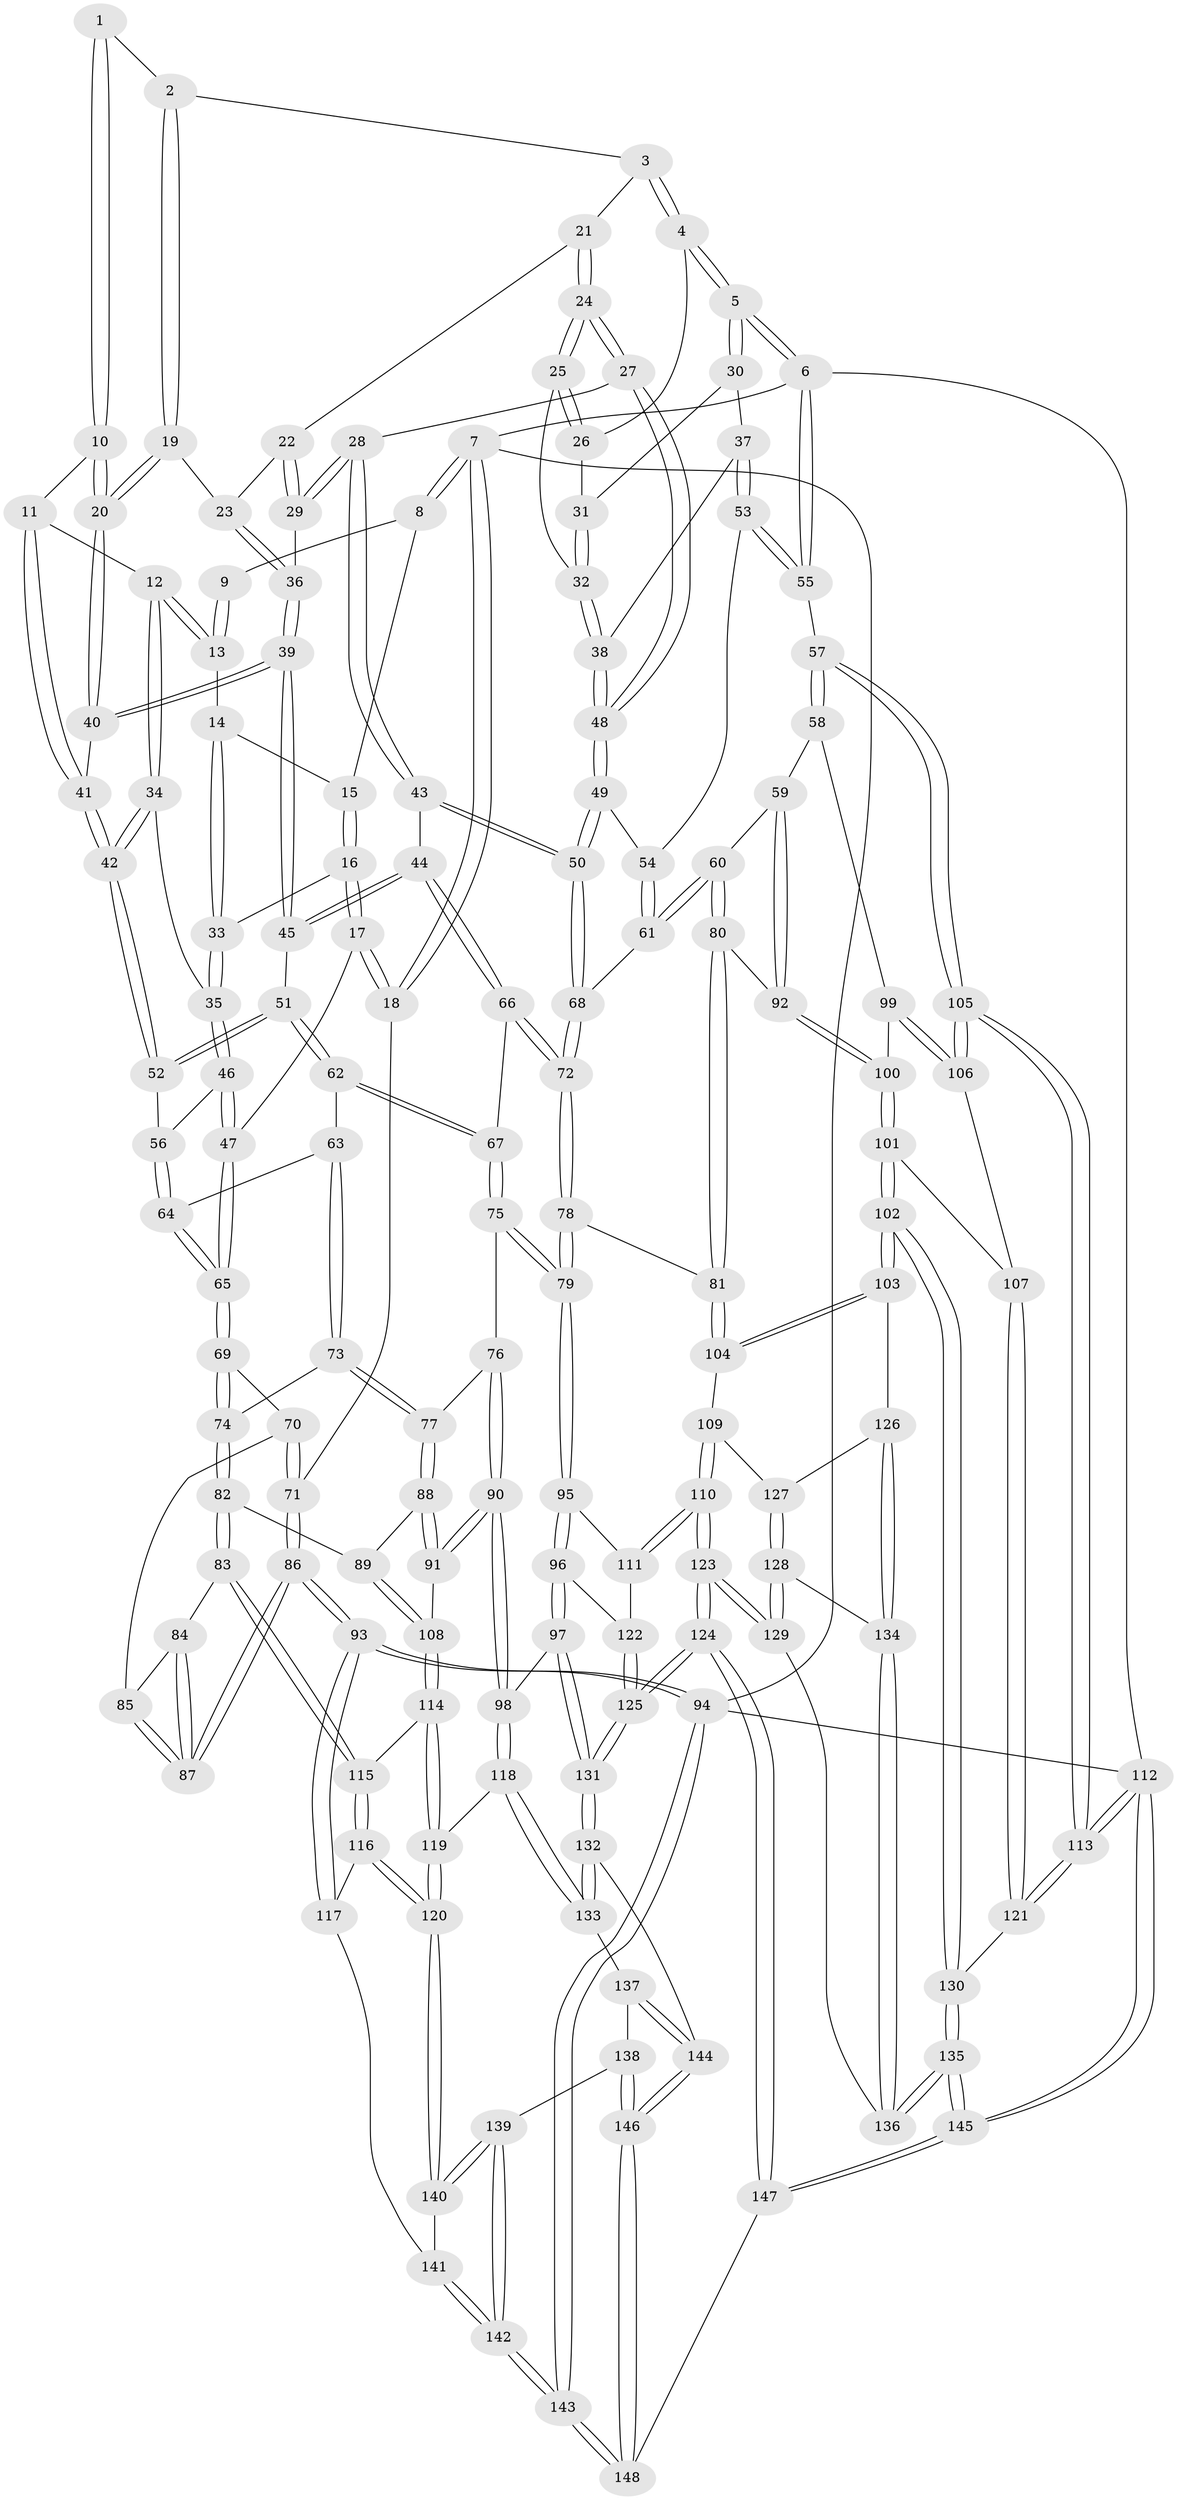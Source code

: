 // Generated by graph-tools (version 1.1) at 2025/51/03/09/25 03:51:03]
// undirected, 148 vertices, 367 edges
graph export_dot {
graph [start="1"]
  node [color=gray90,style=filled];
  1 [pos="+0.36499021548795735+0"];
  2 [pos="+0.6315644660699872+0"];
  3 [pos="+0.655832684880844+0"];
  4 [pos="+0.9756576298812778+0"];
  5 [pos="+1+0"];
  6 [pos="+1+0"];
  7 [pos="+0+0"];
  8 [pos="+0+0"];
  9 [pos="+0.23819476781892476+0"];
  10 [pos="+0.3684928251037724+0.053279764667433546"];
  11 [pos="+0.31193665230992734+0.08865054949663817"];
  12 [pos="+0.28594656664141477+0.09076490048727463"];
  13 [pos="+0.22732888890691375+0.043455404717733334"];
  14 [pos="+0.14970316308054973+0.07380149129523943"];
  15 [pos="+0.043698372201395344+0"];
  16 [pos="+0.056781740017849885+0.12157167371094077"];
  17 [pos="+0+0.16743221065311054"];
  18 [pos="+0+0.19675202359362148"];
  19 [pos="+0.46911217876153755+0.08409642187116864"];
  20 [pos="+0.4507212910110551+0.09517676960405631"];
  21 [pos="+0.6576429253631152+0"];
  22 [pos="+0.588679269608312+0.06663875047446847"];
  23 [pos="+0.5380936193749529+0.10293672808886878"];
  24 [pos="+0.7117456306879774+0.14750005267451988"];
  25 [pos="+0.7336198191697634+0.1382223869036202"];
  26 [pos="+0.8536424522057204+0.05100687199797785"];
  27 [pos="+0.7103884678465658+0.15134071870111002"];
  28 [pos="+0.690080513945207+0.16503725267518765"];
  29 [pos="+0.6107254501405636+0.14030157636447269"];
  30 [pos="+0.9366932589943985+0.12667869876942567"];
  31 [pos="+0.861057640573097+0.0793638436402943"];
  32 [pos="+0.8642752806028717+0.15048171731396195"];
  33 [pos="+0.12783531925158637+0.1125184785751135"];
  34 [pos="+0.2797972720127981+0.10156458825412472"];
  35 [pos="+0.2014513641872464+0.21651379300825707"];
  36 [pos="+0.5669480526651774+0.14746533319486202"];
  37 [pos="+0.924414311238548+0.19573836163721017"];
  38 [pos="+0.8793193421870126+0.18151127687291285"];
  39 [pos="+0.5124473218220467+0.24174753706379432"];
  40 [pos="+0.4498442625927105+0.16939295135303467"];
  41 [pos="+0.3605703612559204+0.20318696769021083"];
  42 [pos="+0.32465099802750935+0.25844241606767737"];
  43 [pos="+0.6347660598477709+0.263776889806418"];
  44 [pos="+0.5577177780431762+0.3015662135384015"];
  45 [pos="+0.5222318515573331+0.27159391198614247"];
  46 [pos="+0.2048594355883585+0.2620072736747887"];
  47 [pos="+0.16845028949677926+0.29636842530367974"];
  48 [pos="+0.7958922830610151+0.2347996602800102"];
  49 [pos="+0.802120566419576+0.30470924298516217"];
  50 [pos="+0.7786155719684038+0.34895520199549757"];
  51 [pos="+0.38071668460271085+0.3111558587287245"];
  52 [pos="+0.3243868539402478+0.2589142098117214"];
  53 [pos="+0.9856785567097257+0.2507210444413986"];
  54 [pos="+0.8995460822758112+0.2883743262638249"];
  55 [pos="+1+0.31792319014043"];
  56 [pos="+0.24794416948741863+0.26678661478618504"];
  57 [pos="+1+0.438010858601456"];
  58 [pos="+1+0.47000943622040897"];
  59 [pos="+1+0.4721477284283698"];
  60 [pos="+0.8920248317003445+0.4676327538950862"];
  61 [pos="+0.8887279241727171+0.4663523840534957"];
  62 [pos="+0.3748986196899661+0.42219800319991835"];
  63 [pos="+0.3540748052065468+0.43294407613415276"];
  64 [pos="+0.2968630462842117+0.3669339736326618"];
  65 [pos="+0.11842715813760127+0.42026644425769977"];
  66 [pos="+0.559024719205519+0.34323722948469376"];
  67 [pos="+0.4613839073613225+0.4470351564984526"];
  68 [pos="+0.7820388119569771+0.43730235718058047"];
  69 [pos="+0.11523679702300828+0.42737795081989266"];
  70 [pos="+0.10932673287215365+0.4281002875445806"];
  71 [pos="+0+0.3779745334683683"];
  72 [pos="+0.6963809586800703+0.4931610984049181"];
  73 [pos="+0.27798289982455465+0.5012114952013595"];
  74 [pos="+0.1475591055685481+0.456818007644533"];
  75 [pos="+0.5037686782004428+0.5601377341944648"];
  76 [pos="+0.4398635921849078+0.5798487862739911"];
  77 [pos="+0.2898111064753654+0.5300302139482815"];
  78 [pos="+0.6755707315522985+0.5414895881546249"];
  79 [pos="+0.5781102450149626+0.6022409986409818"];
  80 [pos="+0.8526717886617485+0.6154086747463898"];
  81 [pos="+0.771499989843606+0.6438537912057195"];
  82 [pos="+0.14002798097079294+0.6623635011213679"];
  83 [pos="+0.11629478998815906+0.683440579497729"];
  84 [pos="+0.08047902439231071+0.6712458020878945"];
  85 [pos="+0.05002240923642733+0.557533702395139"];
  86 [pos="+0+0.6942543511044451"];
  87 [pos="+0+0.6644528281791512"];
  88 [pos="+0.2837323117480506+0.6329908254221858"];
  89 [pos="+0.21858986345899498+0.6620796857998464"];
  90 [pos="+0.35588848958342806+0.7043381989957067"];
  91 [pos="+0.3486307173333432+0.6983531352741816"];
  92 [pos="+0.9013341088416562+0.6468970700273236"];
  93 [pos="+0+0.7878827038429921"];
  94 [pos="+0+1"];
  95 [pos="+0.5698731988628775+0.668362379298349"];
  96 [pos="+0.38730279114662064+0.7551473696521415"];
  97 [pos="+0.38549623770391606+0.7554201151569592"];
  98 [pos="+0.37724960979029915+0.7523811034210418"];
  99 [pos="+0.9577440665143562+0.6743156006129104"];
  100 [pos="+0.9085183610810861+0.6700508806899206"];
  101 [pos="+0.8680731217725871+0.7661634211159847"];
  102 [pos="+0.8423657994896507+0.7852272486261151"];
  103 [pos="+0.8382615372718838+0.7835217010808456"];
  104 [pos="+0.775433462148469+0.6779715122262672"];
  105 [pos="+1+0.7306431027744504"];
  106 [pos="+1+0.7343876616179836"];
  107 [pos="+0.9795695767583683+0.7556056436490123"];
  108 [pos="+0.23205603925414528+0.7354012769930661"];
  109 [pos="+0.6334480711389441+0.7637632351762478"];
  110 [pos="+0.6238726339899676+0.7619385321370507"];
  111 [pos="+0.5986385898080089+0.733106814331426"];
  112 [pos="+1+1"];
  113 [pos="+1+0.9578490591620379"];
  114 [pos="+0.22855941134334506+0.7615156095336975"];
  115 [pos="+0.11743484809644689+0.7091815088408684"];
  116 [pos="+0.10293265093315661+0.7876195235861202"];
  117 [pos="+0.06434943068093175+0.8205629937528326"];
  118 [pos="+0.29349903701537555+0.8166591674277027"];
  119 [pos="+0.24839366882852676+0.8160337014758708"];
  120 [pos="+0.2149239776738492+0.8345470832949772"];
  121 [pos="+0.9691497826320158+0.8646897632900727"];
  122 [pos="+0.5026585933820739+0.8145136017777773"];
  123 [pos="+0.5658850175193583+0.9773718001462076"];
  124 [pos="+0.5373599247222626+1"];
  125 [pos="+0.5264115110279619+0.9958235046991823"];
  126 [pos="+0.7741452713390934+0.8019198975924245"];
  127 [pos="+0.6870481157678139+0.7944590097434209"];
  128 [pos="+0.6939566284389227+0.8669841834602692"];
  129 [pos="+0.6314882474320345+0.9492888939931219"];
  130 [pos="+0.8745968882058405+0.8752920077982891"];
  131 [pos="+0.44199356353035146+0.9309565694375792"];
  132 [pos="+0.3844678430016505+0.9266785575019221"];
  133 [pos="+0.31298320783129613+0.8864234801386808"];
  134 [pos="+0.7378114973053503+0.8786080267936381"];
  135 [pos="+0.8504233662418528+0.9767600844859922"];
  136 [pos="+0.7555486769567029+0.936446001779955"];
  137 [pos="+0.28295571787311125+0.9310987910905094"];
  138 [pos="+0.2306489173091453+0.9482109924417754"];
  139 [pos="+0.2037157235774726+0.9482238631263771"];
  140 [pos="+0.2077048788980842+0.860072818315517"];
  141 [pos="+0.08586799449877541+0.8966565316466493"];
  142 [pos="+0.09468373965503876+1"];
  143 [pos="+0+1"];
  144 [pos="+0.3202427190996398+0.9749320926119511"];
  145 [pos="+0.9610238111437543+1"];
  146 [pos="+0.3137411064085676+1"];
  147 [pos="+0.5337208609184595+1"];
  148 [pos="+0.3579921561822519+1"];
  1 -- 2;
  1 -- 10;
  1 -- 10;
  2 -- 3;
  2 -- 19;
  2 -- 19;
  3 -- 4;
  3 -- 4;
  3 -- 21;
  4 -- 5;
  4 -- 5;
  4 -- 26;
  5 -- 6;
  5 -- 6;
  5 -- 30;
  5 -- 30;
  6 -- 7;
  6 -- 55;
  6 -- 55;
  6 -- 112;
  7 -- 8;
  7 -- 8;
  7 -- 18;
  7 -- 18;
  7 -- 94;
  8 -- 9;
  8 -- 15;
  9 -- 13;
  9 -- 13;
  10 -- 11;
  10 -- 20;
  10 -- 20;
  11 -- 12;
  11 -- 41;
  11 -- 41;
  12 -- 13;
  12 -- 13;
  12 -- 34;
  12 -- 34;
  13 -- 14;
  14 -- 15;
  14 -- 33;
  14 -- 33;
  15 -- 16;
  15 -- 16;
  16 -- 17;
  16 -- 17;
  16 -- 33;
  17 -- 18;
  17 -- 18;
  17 -- 47;
  18 -- 71;
  19 -- 20;
  19 -- 20;
  19 -- 23;
  20 -- 40;
  20 -- 40;
  21 -- 22;
  21 -- 24;
  21 -- 24;
  22 -- 23;
  22 -- 29;
  22 -- 29;
  23 -- 36;
  23 -- 36;
  24 -- 25;
  24 -- 25;
  24 -- 27;
  24 -- 27;
  25 -- 26;
  25 -- 26;
  25 -- 32;
  26 -- 31;
  27 -- 28;
  27 -- 48;
  27 -- 48;
  28 -- 29;
  28 -- 29;
  28 -- 43;
  28 -- 43;
  29 -- 36;
  30 -- 31;
  30 -- 37;
  31 -- 32;
  31 -- 32;
  32 -- 38;
  32 -- 38;
  33 -- 35;
  33 -- 35;
  34 -- 35;
  34 -- 42;
  34 -- 42;
  35 -- 46;
  35 -- 46;
  36 -- 39;
  36 -- 39;
  37 -- 38;
  37 -- 53;
  37 -- 53;
  38 -- 48;
  38 -- 48;
  39 -- 40;
  39 -- 40;
  39 -- 45;
  39 -- 45;
  40 -- 41;
  41 -- 42;
  41 -- 42;
  42 -- 52;
  42 -- 52;
  43 -- 44;
  43 -- 50;
  43 -- 50;
  44 -- 45;
  44 -- 45;
  44 -- 66;
  44 -- 66;
  45 -- 51;
  46 -- 47;
  46 -- 47;
  46 -- 56;
  47 -- 65;
  47 -- 65;
  48 -- 49;
  48 -- 49;
  49 -- 50;
  49 -- 50;
  49 -- 54;
  50 -- 68;
  50 -- 68;
  51 -- 52;
  51 -- 52;
  51 -- 62;
  51 -- 62;
  52 -- 56;
  53 -- 54;
  53 -- 55;
  53 -- 55;
  54 -- 61;
  54 -- 61;
  55 -- 57;
  56 -- 64;
  56 -- 64;
  57 -- 58;
  57 -- 58;
  57 -- 105;
  57 -- 105;
  58 -- 59;
  58 -- 99;
  59 -- 60;
  59 -- 92;
  59 -- 92;
  60 -- 61;
  60 -- 61;
  60 -- 80;
  60 -- 80;
  61 -- 68;
  62 -- 63;
  62 -- 67;
  62 -- 67;
  63 -- 64;
  63 -- 73;
  63 -- 73;
  64 -- 65;
  64 -- 65;
  65 -- 69;
  65 -- 69;
  66 -- 67;
  66 -- 72;
  66 -- 72;
  67 -- 75;
  67 -- 75;
  68 -- 72;
  68 -- 72;
  69 -- 70;
  69 -- 74;
  69 -- 74;
  70 -- 71;
  70 -- 71;
  70 -- 85;
  71 -- 86;
  71 -- 86;
  72 -- 78;
  72 -- 78;
  73 -- 74;
  73 -- 77;
  73 -- 77;
  74 -- 82;
  74 -- 82;
  75 -- 76;
  75 -- 79;
  75 -- 79;
  76 -- 77;
  76 -- 90;
  76 -- 90;
  77 -- 88;
  77 -- 88;
  78 -- 79;
  78 -- 79;
  78 -- 81;
  79 -- 95;
  79 -- 95;
  80 -- 81;
  80 -- 81;
  80 -- 92;
  81 -- 104;
  81 -- 104;
  82 -- 83;
  82 -- 83;
  82 -- 89;
  83 -- 84;
  83 -- 115;
  83 -- 115;
  84 -- 85;
  84 -- 87;
  84 -- 87;
  85 -- 87;
  85 -- 87;
  86 -- 87;
  86 -- 87;
  86 -- 93;
  86 -- 93;
  88 -- 89;
  88 -- 91;
  88 -- 91;
  89 -- 108;
  89 -- 108;
  90 -- 91;
  90 -- 91;
  90 -- 98;
  90 -- 98;
  91 -- 108;
  92 -- 100;
  92 -- 100;
  93 -- 94;
  93 -- 94;
  93 -- 117;
  93 -- 117;
  94 -- 143;
  94 -- 143;
  94 -- 112;
  95 -- 96;
  95 -- 96;
  95 -- 111;
  96 -- 97;
  96 -- 97;
  96 -- 122;
  97 -- 98;
  97 -- 131;
  97 -- 131;
  98 -- 118;
  98 -- 118;
  99 -- 100;
  99 -- 106;
  99 -- 106;
  100 -- 101;
  100 -- 101;
  101 -- 102;
  101 -- 102;
  101 -- 107;
  102 -- 103;
  102 -- 103;
  102 -- 130;
  102 -- 130;
  103 -- 104;
  103 -- 104;
  103 -- 126;
  104 -- 109;
  105 -- 106;
  105 -- 106;
  105 -- 113;
  105 -- 113;
  106 -- 107;
  107 -- 121;
  107 -- 121;
  108 -- 114;
  108 -- 114;
  109 -- 110;
  109 -- 110;
  109 -- 127;
  110 -- 111;
  110 -- 111;
  110 -- 123;
  110 -- 123;
  111 -- 122;
  112 -- 113;
  112 -- 113;
  112 -- 145;
  112 -- 145;
  113 -- 121;
  113 -- 121;
  114 -- 115;
  114 -- 119;
  114 -- 119;
  115 -- 116;
  115 -- 116;
  116 -- 117;
  116 -- 120;
  116 -- 120;
  117 -- 141;
  118 -- 119;
  118 -- 133;
  118 -- 133;
  119 -- 120;
  119 -- 120;
  120 -- 140;
  120 -- 140;
  121 -- 130;
  122 -- 125;
  122 -- 125;
  123 -- 124;
  123 -- 124;
  123 -- 129;
  123 -- 129;
  124 -- 125;
  124 -- 125;
  124 -- 147;
  124 -- 147;
  125 -- 131;
  125 -- 131;
  126 -- 127;
  126 -- 134;
  126 -- 134;
  127 -- 128;
  127 -- 128;
  128 -- 129;
  128 -- 129;
  128 -- 134;
  129 -- 136;
  130 -- 135;
  130 -- 135;
  131 -- 132;
  131 -- 132;
  132 -- 133;
  132 -- 133;
  132 -- 144;
  133 -- 137;
  134 -- 136;
  134 -- 136;
  135 -- 136;
  135 -- 136;
  135 -- 145;
  135 -- 145;
  137 -- 138;
  137 -- 144;
  137 -- 144;
  138 -- 139;
  138 -- 146;
  138 -- 146;
  139 -- 140;
  139 -- 140;
  139 -- 142;
  139 -- 142;
  140 -- 141;
  141 -- 142;
  141 -- 142;
  142 -- 143;
  142 -- 143;
  143 -- 148;
  143 -- 148;
  144 -- 146;
  144 -- 146;
  145 -- 147;
  145 -- 147;
  146 -- 148;
  146 -- 148;
  147 -- 148;
}
